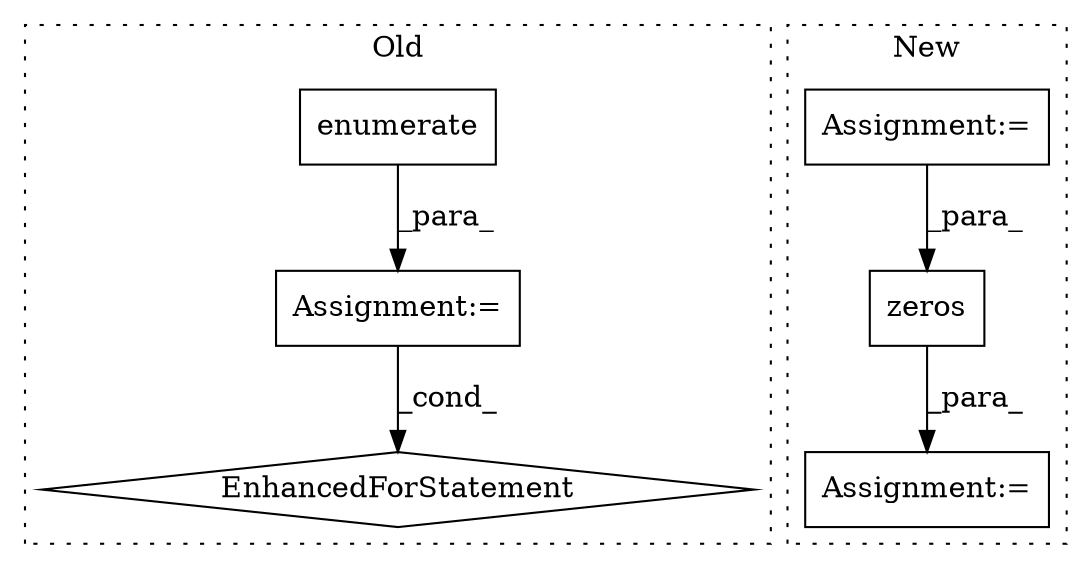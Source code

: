 digraph G {
subgraph cluster0 {
1 [label="enumerate" a="32" s="5818,5832" l="10,1" shape="box"];
3 [label="Assignment:=" a="7" s="5741,5833" l="69,2" shape="box"];
4 [label="EnhancedForStatement" a="70" s="5741,5833" l="69,2" shape="diamond"];
label = "Old";
style="dotted";
}
subgraph cluster1 {
2 [label="zeros" a="32" s="5802,5818" l="6,1" shape="box"];
5 [label="Assignment:=" a="7" s="5749" l="1" shape="box"];
6 [label="Assignment:=" a="7" s="5719" l="1" shape="box"];
label = "New";
style="dotted";
}
1 -> 3 [label="_para_"];
2 -> 5 [label="_para_"];
3 -> 4 [label="_cond_"];
6 -> 2 [label="_para_"];
}